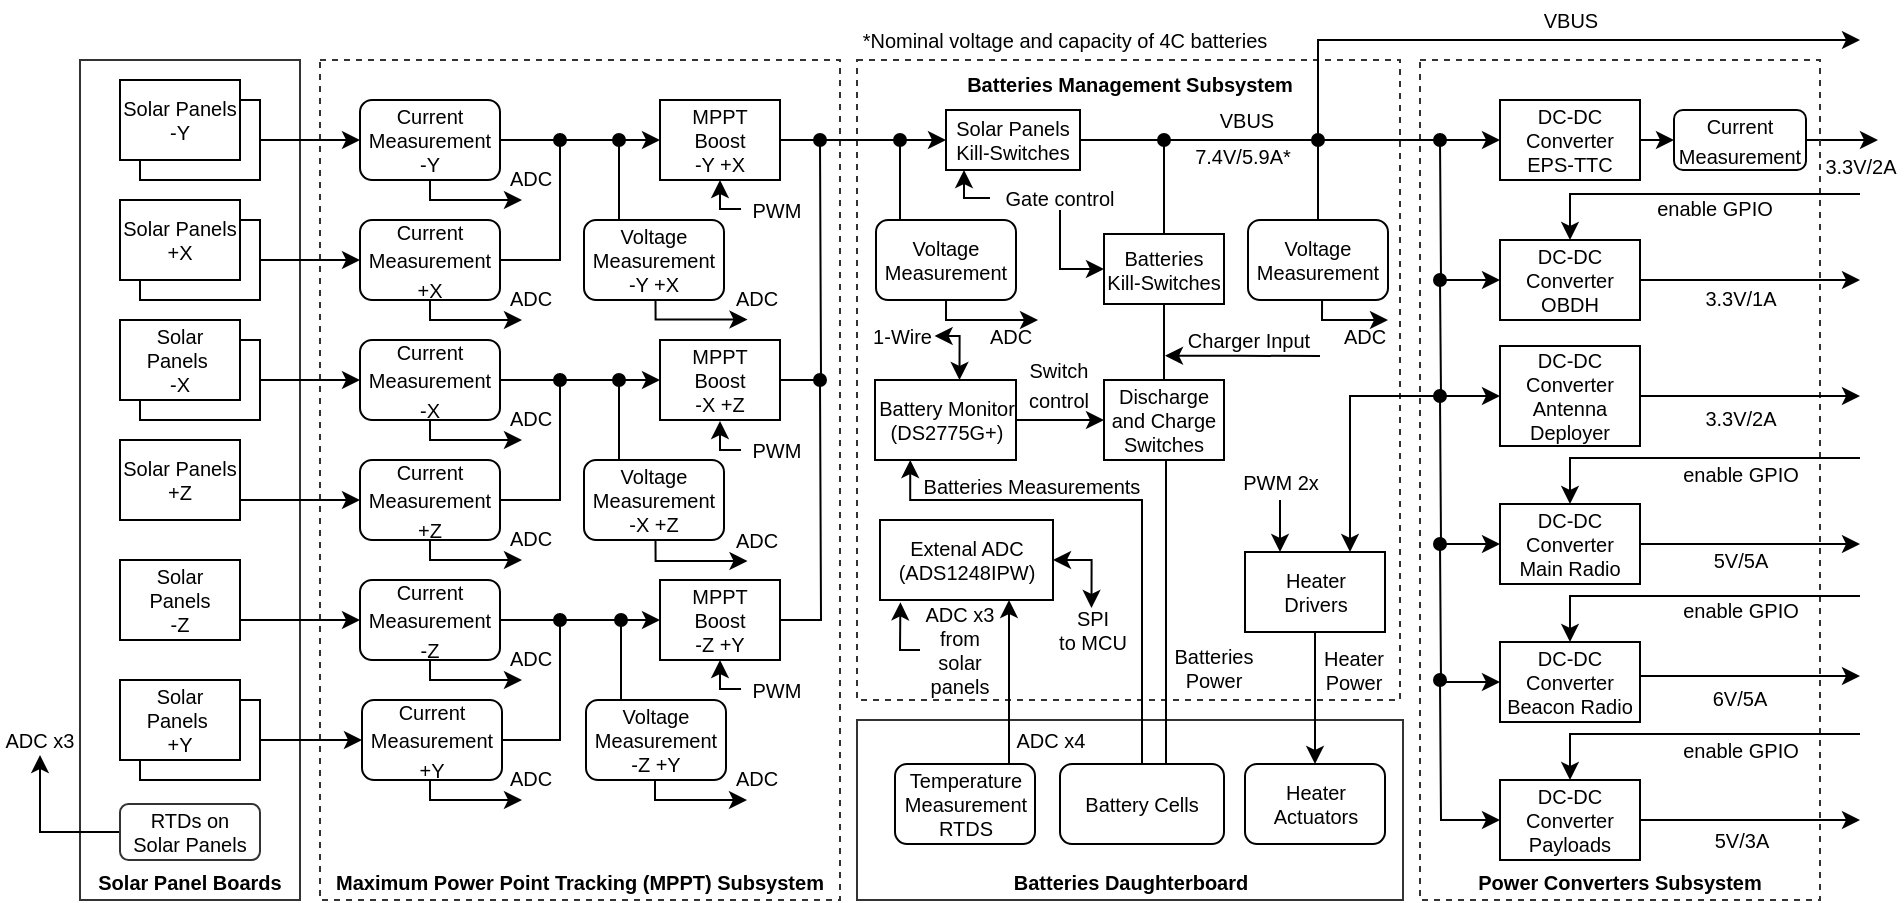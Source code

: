 <mxfile version="14.3.0" type="device"><diagram id="LF9n-NxEAbbtzAbvhTJf" name="Page-1"><mxGraphModel dx="2012" dy="659" grid="1" gridSize="10" guides="1" tooltips="1" connect="1" arrows="1" fold="1" page="1" pageScale="1" pageWidth="827" pageHeight="1169" math="0" shadow="0"><root><mxCell id="0"/><mxCell id="1" parent="0"/><mxCell id="zY3jTW4Gi7gBOke34yke-96" style="edgeStyle=orthogonalEdgeStyle;rounded=0;orthogonalLoop=1;jettySize=auto;html=1;exitX=1;exitY=0.5;exitDx=0;exitDy=0;endArrow=classic;endFill=1;fontSize=10;" parent="1" edge="1"><mxGeometry relative="1" as="geometry"><mxPoint x="459" y="140" as="targetPoint"/><mxPoint x="408" y="140" as="sourcePoint"/></mxGeometry></mxCell><mxCell id="zY3jTW4Gi7gBOke34yke-56" value="Batteries Daughterboard" style="rounded=0;whiteSpace=wrap;html=1;fontSize=10;strokeWidth=1;fillColor=none;strokeColor=#333333;verticalAlign=bottom;fontStyle=1" parent="1" vertex="1"><mxGeometry x="-51.5" y="430" width="273" height="90" as="geometry"/></mxCell><mxCell id="zY3jTW4Gi7gBOke34yke-107" value="Maximum Power Point Tracking (MPPT) Subsystem" style="rounded=0;whiteSpace=wrap;html=1;dashed=1;strokeColor=#333333;strokeWidth=1;fillColor=none;fontSize=10;verticalAlign=bottom;fontStyle=1" parent="1" vertex="1"><mxGeometry x="-320" y="100" width="260" height="420" as="geometry"/></mxCell><mxCell id="zY3jTW4Gi7gBOke34yke-108" value="Solar Panel Boards" style="rounded=0;whiteSpace=wrap;html=1;strokeColor=#333333;strokeWidth=1;fillColor=none;fontSize=10;verticalAlign=bottom;fontStyle=1" parent="1" vertex="1"><mxGeometry x="-440" y="100" width="110" height="420" as="geometry"/></mxCell><mxCell id="zY3jTW4Gi7gBOke34yke-109" value="Power Converters Subsystem" style="rounded=0;whiteSpace=wrap;html=1;fontSize=10;dashed=1;strokeWidth=1;fillColor=none;strokeColor=#333333;verticalAlign=bottom;fontStyle=1" parent="1" vertex="1"><mxGeometry x="230" y="100" width="200" height="420" as="geometry"/></mxCell><mxCell id="zY3jTW4Gi7gBOke34yke-110" value="&lt;font&gt;Batteries Management Subsystem&lt;/font&gt;" style="rounded=0;whiteSpace=wrap;html=1;fontSize=10;dashed=1;strokeWidth=1;fillColor=none;strokeColor=#333333;verticalAlign=top;fontStyle=1;" parent="1" vertex="1"><mxGeometry x="-51.5" y="100" width="271.5" height="320" as="geometry"/></mxCell><mxCell id="zY3jTW4Gi7gBOke34yke-40" style="edgeStyle=orthogonalEdgeStyle;rounded=0;orthogonalLoop=1;jettySize=auto;html=1;exitX=1;exitY=0.5;exitDx=0;exitDy=0;entryX=0;entryY=0.5;entryDx=0;entryDy=0;fontSize=10;" parent="1" source="zY3jTW4Gi7gBOke34yke-3" target="zY3jTW4Gi7gBOke34yke-24" edge="1"><mxGeometry relative="1" as="geometry"/></mxCell><mxCell id="zY3jTW4Gi7gBOke34yke-3" value="Current&lt;br style=&quot;font-size: 10px&quot;&gt;Measurement&lt;br&gt;-Y" style="rounded=1;whiteSpace=wrap;html=1;fontStyle=0;fontSize=10;" parent="1" vertex="1"><mxGeometry x="-300" y="120" width="70" height="40" as="geometry"/></mxCell><mxCell id="zY3jTW4Gi7gBOke34yke-41" style="edgeStyle=orthogonalEdgeStyle;rounded=0;orthogonalLoop=1;jettySize=auto;html=1;exitX=1;exitY=0.5;exitDx=0;exitDy=0;fontSize=10;endArrow=oval;endFill=1;" parent="1" source="zY3jTW4Gi7gBOke34yke-7" edge="1"><mxGeometry relative="1" as="geometry"><mxPoint x="-200" y="140" as="targetPoint"/><Array as="points"><mxPoint x="-200" y="200"/></Array><mxPoint x="-210" y="200" as="sourcePoint"/></mxGeometry></mxCell><mxCell id="zY3jTW4Gi7gBOke34yke-7" value="&lt;span style=&quot;font-size: 10px&quot;&gt;Current&lt;/span&gt;&lt;br style=&quot;font-size: 10px&quot;&gt;&lt;span style=&quot;font-size: 10px&quot;&gt;Measurement&lt;/span&gt;&lt;br style=&quot;font-size: 10px&quot;&gt;&lt;span style=&quot;font-size: 10px&quot;&gt;+X&lt;br&gt;&lt;/span&gt;" style="rounded=1;whiteSpace=wrap;html=1;" parent="1" vertex="1"><mxGeometry x="-300" y="180" width="70" height="40" as="geometry"/></mxCell><mxCell id="zY3jTW4Gi7gBOke34yke-43" style="edgeStyle=orthogonalEdgeStyle;rounded=0;orthogonalLoop=1;jettySize=auto;html=1;exitX=1;exitY=0.5;exitDx=0;exitDy=0;entryX=0;entryY=0.5;entryDx=0;entryDy=0;fontSize=10;" parent="1" source="zY3jTW4Gi7gBOke34yke-8" target="zY3jTW4Gi7gBOke34yke-25" edge="1"><mxGeometry relative="1" as="geometry"/></mxCell><mxCell id="zY3jTW4Gi7gBOke34yke-8" value="&lt;span style=&quot;font-size: 10px&quot;&gt;Current&lt;/span&gt;&lt;br style=&quot;font-size: 10px&quot;&gt;&lt;span style=&quot;font-size: 10px&quot;&gt;Measurement&lt;/span&gt;&lt;br style=&quot;font-size: 10px&quot;&gt;&lt;span style=&quot;font-size: 10px&quot;&gt;-X&lt;/span&gt;" style="rounded=1;whiteSpace=wrap;html=1;" parent="1" vertex="1"><mxGeometry x="-300" y="240" width="70" height="40" as="geometry"/></mxCell><mxCell id="zY3jTW4Gi7gBOke34yke-46" style="edgeStyle=orthogonalEdgeStyle;rounded=0;orthogonalLoop=1;jettySize=auto;html=1;exitX=1;exitY=0.5;exitDx=0;exitDy=0;fontSize=10;endArrow=oval;endFill=1;" parent="1" source="zY3jTW4Gi7gBOke34yke-9" edge="1"><mxGeometry relative="1" as="geometry"><mxPoint x="-200" y="260" as="targetPoint"/><Array as="points"><mxPoint x="-200" y="320"/></Array><mxPoint x="-210" y="320" as="sourcePoint"/></mxGeometry></mxCell><mxCell id="zY3jTW4Gi7gBOke34yke-9" value="&lt;span style=&quot;font-size: 10px&quot;&gt;Current&lt;/span&gt;&lt;br style=&quot;font-size: 10px&quot;&gt;&lt;span style=&quot;font-size: 10px&quot;&gt;Measurement&lt;br&gt;&lt;/span&gt;&lt;span style=&quot;font-size: 10px&quot;&gt;+Z&lt;/span&gt;" style="rounded=1;whiteSpace=wrap;html=1;" parent="1" vertex="1"><mxGeometry x="-300" y="300" width="70" height="40" as="geometry"/></mxCell><mxCell id="zY3jTW4Gi7gBOke34yke-44" style="edgeStyle=orthogonalEdgeStyle;rounded=0;orthogonalLoop=1;jettySize=auto;html=1;exitX=1;exitY=0.5;exitDx=0;exitDy=0;entryX=0;entryY=0.5;entryDx=0;entryDy=0;fontSize=10;" parent="1" source="zY3jTW4Gi7gBOke34yke-10" target="zY3jTW4Gi7gBOke34yke-27" edge="1"><mxGeometry relative="1" as="geometry"/></mxCell><mxCell id="bRzPR3l7Fz41yplBz2ds-4" style="edgeStyle=orthogonalEdgeStyle;rounded=0;orthogonalLoop=1;jettySize=auto;html=1;exitX=0.5;exitY=1;exitDx=0;exitDy=0;" parent="1" source="zY3jTW4Gi7gBOke34yke-10" edge="1"><mxGeometry relative="1" as="geometry"><mxPoint x="-219" y="410" as="targetPoint"/><mxPoint x="-254" y="400" as="sourcePoint"/><Array as="points"><mxPoint x="-265" y="410"/></Array></mxGeometry></mxCell><mxCell id="zY3jTW4Gi7gBOke34yke-10" value="&lt;span style=&quot;font-size: 10px&quot;&gt;Current&lt;/span&gt;&lt;br style=&quot;font-size: 10px&quot;&gt;&lt;span style=&quot;font-size: 10px&quot;&gt;Measurement&lt;/span&gt;&lt;br style=&quot;font-size: 10px&quot;&gt;&lt;span style=&quot;font-size: 10px&quot;&gt;-Z&lt;/span&gt;" style="rounded=1;whiteSpace=wrap;html=1;" parent="1" vertex="1"><mxGeometry x="-300" y="360" width="70" height="40" as="geometry"/></mxCell><mxCell id="zY3jTW4Gi7gBOke34yke-45" style="edgeStyle=orthogonalEdgeStyle;rounded=0;orthogonalLoop=1;jettySize=auto;html=1;exitX=1;exitY=0.5;exitDx=0;exitDy=0;fontSize=10;endArrow=oval;endFill=1;" parent="1" edge="1"><mxGeometry relative="1" as="geometry"><mxPoint x="-200" y="380" as="targetPoint"/><Array as="points"><mxPoint x="-200" y="440"/></Array><mxPoint x="-230" y="440" as="sourcePoint"/></mxGeometry></mxCell><mxCell id="zY3jTW4Gi7gBOke34yke-11" value="&lt;span style=&quot;font-size: 10px&quot;&gt;Current&lt;/span&gt;&lt;br style=&quot;font-size: 10px&quot;&gt;&lt;span style=&quot;font-size: 10px&quot;&gt;Measurement&lt;/span&gt;&lt;br style=&quot;font-size: 10px&quot;&gt;&lt;span style=&quot;font-size: 10px&quot;&gt;+Y&lt;/span&gt;" style="rounded=1;whiteSpace=wrap;html=1;" parent="1" vertex="1"><mxGeometry x="-299" y="420" width="70" height="40" as="geometry"/></mxCell><mxCell id="zY3jTW4Gi7gBOke34yke-18" style="edgeStyle=orthogonalEdgeStyle;rounded=0;orthogonalLoop=1;jettySize=auto;html=1;exitX=1;exitY=0.5;exitDx=0;exitDy=0;entryX=0;entryY=0.5;entryDx=0;entryDy=0;" parent="1" source="zY3jTW4Gi7gBOke34yke-12" target="zY3jTW4Gi7gBOke34yke-3" edge="1"><mxGeometry relative="1" as="geometry"/></mxCell><mxCell id="zY3jTW4Gi7gBOke34yke-12" value="" style="rounded=0;whiteSpace=wrap;html=1;" parent="1" vertex="1"><mxGeometry x="-410" y="120" width="60" height="40" as="geometry"/></mxCell><mxCell id="zY3jTW4Gi7gBOke34yke-19" style="edgeStyle=orthogonalEdgeStyle;rounded=0;orthogonalLoop=1;jettySize=auto;html=1;exitX=1;exitY=0.5;exitDx=0;exitDy=0;entryX=0;entryY=0.5;entryDx=0;entryDy=0;" parent="1" source="zY3jTW4Gi7gBOke34yke-13" target="zY3jTW4Gi7gBOke34yke-7" edge="1"><mxGeometry relative="1" as="geometry"/></mxCell><mxCell id="zY3jTW4Gi7gBOke34yke-13" value="" style="rounded=0;whiteSpace=wrap;html=1;" parent="1" vertex="1"><mxGeometry x="-410" y="180" width="60" height="40" as="geometry"/></mxCell><mxCell id="zY3jTW4Gi7gBOke34yke-20" style="edgeStyle=orthogonalEdgeStyle;rounded=0;orthogonalLoop=1;jettySize=auto;html=1;exitX=1;exitY=0.5;exitDx=0;exitDy=0;entryX=0;entryY=0.5;entryDx=0;entryDy=0;" parent="1" source="zY3jTW4Gi7gBOke34yke-14" target="zY3jTW4Gi7gBOke34yke-8" edge="1"><mxGeometry relative="1" as="geometry"/></mxCell><mxCell id="zY3jTW4Gi7gBOke34yke-14" value="" style="rounded=0;whiteSpace=wrap;html=1;" parent="1" vertex="1"><mxGeometry x="-410" y="240" width="60" height="40" as="geometry"/></mxCell><mxCell id="zY3jTW4Gi7gBOke34yke-21" style="edgeStyle=orthogonalEdgeStyle;rounded=0;orthogonalLoop=1;jettySize=auto;html=1;exitX=1;exitY=0.75;exitDx=0;exitDy=0;entryX=0;entryY=0.5;entryDx=0;entryDy=0;" parent="1" source="zY3jTW4Gi7gBOke34yke-113" target="zY3jTW4Gi7gBOke34yke-9" edge="1"><mxGeometry relative="1" as="geometry"><mxPoint x="-350" y="320" as="sourcePoint"/></mxGeometry></mxCell><mxCell id="zY3jTW4Gi7gBOke34yke-22" style="edgeStyle=orthogonalEdgeStyle;rounded=0;orthogonalLoop=1;jettySize=auto;html=1;exitX=1;exitY=0.75;exitDx=0;exitDy=0;entryX=0;entryY=0.5;entryDx=0;entryDy=0;" parent="1" source="zY3jTW4Gi7gBOke34yke-112" target="zY3jTW4Gi7gBOke34yke-10" edge="1"><mxGeometry relative="1" as="geometry"><mxPoint x="-350" y="380" as="sourcePoint"/></mxGeometry></mxCell><mxCell id="zY3jTW4Gi7gBOke34yke-23" style="edgeStyle=orthogonalEdgeStyle;rounded=0;orthogonalLoop=1;jettySize=auto;html=1;exitX=1;exitY=0.5;exitDx=0;exitDy=0;entryX=0;entryY=0.5;entryDx=0;entryDy=0;" parent="1" source="zY3jTW4Gi7gBOke34yke-17" target="zY3jTW4Gi7gBOke34yke-11" edge="1"><mxGeometry relative="1" as="geometry"/></mxCell><mxCell id="zY3jTW4Gi7gBOke34yke-17" value="" style="rounded=0;whiteSpace=wrap;html=1;" parent="1" vertex="1"><mxGeometry x="-410" y="420" width="60" height="40" as="geometry"/></mxCell><mxCell id="zY3jTW4Gi7gBOke34yke-60" style="edgeStyle=orthogonalEdgeStyle;rounded=0;orthogonalLoop=1;jettySize=auto;html=1;exitX=1;exitY=0.5;exitDx=0;exitDy=0;entryX=0;entryY=0.5;entryDx=0;entryDy=0;endArrow=classic;endFill=1;fontSize=10;" parent="1" source="zY3jTW4Gi7gBOke34yke-24" target="zY3jTW4Gi7gBOke34yke-50" edge="1"><mxGeometry relative="1" as="geometry"/></mxCell><mxCell id="zY3jTW4Gi7gBOke34yke-24" value="MPPT&lt;br&gt;Boost&lt;br&gt;-Y +X" style="rounded=0;whiteSpace=wrap;html=1;fontSize=10;" parent="1" vertex="1"><mxGeometry x="-150" y="120" width="60" height="40" as="geometry"/></mxCell><mxCell id="zY3jTW4Gi7gBOke34yke-62" style="edgeStyle=orthogonalEdgeStyle;rounded=0;orthogonalLoop=1;jettySize=auto;html=1;exitX=1;exitY=0.5;exitDx=0;exitDy=0;endArrow=oval;endFill=1;fontSize=10;" parent="1" source="zY3jTW4Gi7gBOke34yke-25" edge="1"><mxGeometry relative="1" as="geometry"><mxPoint x="-70" y="140" as="targetPoint"/></mxGeometry></mxCell><mxCell id="zY3jTW4Gi7gBOke34yke-25" value="MPPT&lt;br&gt;Boost&lt;br&gt;-X +Z" style="rounded=0;whiteSpace=wrap;html=1;fontSize=10;" parent="1" vertex="1"><mxGeometry x="-150" y="240" width="60" height="40" as="geometry"/></mxCell><mxCell id="zY3jTW4Gi7gBOke34yke-63" style="edgeStyle=orthogonalEdgeStyle;rounded=0;orthogonalLoop=1;jettySize=auto;html=1;exitX=1;exitY=0.5;exitDx=0;exitDy=0;endArrow=oval;endFill=1;fontSize=10;" parent="1" source="zY3jTW4Gi7gBOke34yke-27" edge="1"><mxGeometry relative="1" as="geometry"><mxPoint x="-70" y="260" as="targetPoint"/></mxGeometry></mxCell><mxCell id="zY3jTW4Gi7gBOke34yke-27" value="MPPT&lt;br&gt;Boost&lt;br&gt;-Z +Y" style="rounded=0;whiteSpace=wrap;html=1;fontSize=10;" parent="1" vertex="1"><mxGeometry x="-150" y="360" width="60" height="40" as="geometry"/></mxCell><mxCell id="zY3jTW4Gi7gBOke34yke-49" style="edgeStyle=orthogonalEdgeStyle;rounded=0;orthogonalLoop=1;jettySize=auto;html=1;exitX=0.25;exitY=0;exitDx=0;exitDy=0;fontSize=10;endArrow=oval;endFill=1;" parent="1" source="zY3jTW4Gi7gBOke34yke-28" edge="1"><mxGeometry relative="1" as="geometry"><mxPoint x="-170.5" y="140" as="targetPoint"/></mxGeometry></mxCell><mxCell id="zY3jTW4Gi7gBOke34yke-28" value="Voltage&lt;br&gt;Measurement&lt;br&gt;-Y +X" style="rounded=1;whiteSpace=wrap;html=1;fontSize=10;" parent="1" vertex="1"><mxGeometry x="-188" y="180" width="70" height="40" as="geometry"/></mxCell><mxCell id="zY3jTW4Gi7gBOke34yke-47" style="edgeStyle=orthogonalEdgeStyle;rounded=0;orthogonalLoop=1;jettySize=auto;html=1;exitX=0.25;exitY=0;exitDx=0;exitDy=0;fontSize=10;endArrow=oval;endFill=1;" parent="1" source="zY3jTW4Gi7gBOke34yke-29" edge="1"><mxGeometry relative="1" as="geometry"><mxPoint x="-170.5" y="260" as="targetPoint"/></mxGeometry></mxCell><mxCell id="zY3jTW4Gi7gBOke34yke-29" value="&lt;span&gt;Voltage&lt;/span&gt;&lt;br&gt;Measurement&lt;br&gt;&lt;span&gt;-X +Z&lt;/span&gt;" style="rounded=1;whiteSpace=wrap;html=1;fontSize=10;" parent="1" vertex="1"><mxGeometry x="-188" y="300" width="70" height="40" as="geometry"/></mxCell><mxCell id="zY3jTW4Gi7gBOke34yke-48" style="edgeStyle=orthogonalEdgeStyle;rounded=0;orthogonalLoop=1;jettySize=auto;html=1;exitX=0.25;exitY=0;exitDx=0;exitDy=0;fontSize=10;endArrow=oval;endFill=1;" parent="1" source="zY3jTW4Gi7gBOke34yke-30" edge="1"><mxGeometry relative="1" as="geometry"><mxPoint x="-169.5" y="380" as="targetPoint"/></mxGeometry></mxCell><mxCell id="zY3jTW4Gi7gBOke34yke-30" value="&lt;span&gt;Voltage&lt;/span&gt;&lt;br&gt;Measurement&lt;br&gt;&lt;span&gt;-Z +Y&lt;/span&gt;" style="rounded=1;whiteSpace=wrap;html=1;fontSize=10;" parent="1" vertex="1"><mxGeometry x="-187" y="420" width="70" height="40" as="geometry"/></mxCell><mxCell id="zY3jTW4Gi7gBOke34yke-75" style="edgeStyle=orthogonalEdgeStyle;rounded=0;orthogonalLoop=1;jettySize=auto;html=1;exitX=1;exitY=0.5;exitDx=0;exitDy=0;entryX=0;entryY=0.5;entryDx=0;entryDy=0;endArrow=classic;endFill=1;fontSize=10;" parent="1" source="zY3jTW4Gi7gBOke34yke-50" target="zY3jTW4Gi7gBOke34yke-74" edge="1"><mxGeometry relative="1" as="geometry"/></mxCell><mxCell id="bRzPR3l7Fz41yplBz2ds-54" style="edgeStyle=orthogonalEdgeStyle;rounded=0;orthogonalLoop=1;jettySize=auto;html=1;exitX=0.5;exitY=1;exitDx=0;exitDy=0;startArrow=classic;startFill=1;endArrow=none;endFill=0;strokeColor=#000000;fontColor=#000000;entryX=0;entryY=0.5;entryDx=0;entryDy=0;" parent="1" target="bRzPR3l7Fz41yplBz2ds-58" edge="1"><mxGeometry relative="1" as="geometry"><mxPoint x="2" y="155" as="sourcePoint"/><mxPoint x="17" y="170.875" as="targetPoint"/><Array as="points"><mxPoint x="2" y="169"/></Array></mxGeometry></mxCell><mxCell id="zY3jTW4Gi7gBOke34yke-50" value="Solar Panels&lt;br&gt;Kill-Switches" style="rounded=0;whiteSpace=wrap;html=1;fontSize=10;" parent="1" vertex="1"><mxGeometry x="-7" y="125" width="67" height="30" as="geometry"/></mxCell><mxCell id="zY3jTW4Gi7gBOke34yke-92" style="edgeStyle=orthogonalEdgeStyle;rounded=0;orthogonalLoop=1;jettySize=auto;html=1;exitX=0.25;exitY=0;exitDx=0;exitDy=0;endArrow=oval;endFill=1;fontSize=10;" parent="1" source="zY3jTW4Gi7gBOke34yke-51" edge="1"><mxGeometry relative="1" as="geometry"><mxPoint x="-30" y="140" as="targetPoint"/><Array as="points"><mxPoint x="-30" y="190"/><mxPoint x="-30" y="140"/></Array></mxGeometry></mxCell><mxCell id="zY3jTW4Gi7gBOke34yke-51" value="Voltage&lt;br&gt;Measurement" style="rounded=1;whiteSpace=wrap;html=1;fontSize=10;" parent="1" vertex="1"><mxGeometry x="-42" y="180" width="70" height="40" as="geometry"/></mxCell><mxCell id="zY3jTW4Gi7gBOke34yke-76" style="edgeStyle=orthogonalEdgeStyle;rounded=0;orthogonalLoop=1;jettySize=auto;html=1;exitX=0.5;exitY=0;exitDx=0;exitDy=0;endArrow=oval;endFill=1;fontSize=10;" parent="1" source="zY3jTW4Gi7gBOke34yke-52" edge="1"><mxGeometry relative="1" as="geometry"><mxPoint x="102" y="140" as="targetPoint"/></mxGeometry></mxCell><mxCell id="zY3jTW4Gi7gBOke34yke-52" value="Batteries&lt;br&gt;Kill-Switches" style="rounded=0;whiteSpace=wrap;html=1;fontSize=10;" parent="1" vertex="1"><mxGeometry x="72" y="187" width="60" height="35" as="geometry"/></mxCell><mxCell id="zY3jTW4Gi7gBOke34yke-91" style="edgeStyle=orthogonalEdgeStyle;rounded=0;orthogonalLoop=1;jettySize=auto;html=1;exitX=0.5;exitY=0;exitDx=0;exitDy=0;endArrow=oval;endFill=1;fontSize=10;" parent="1" source="zY3jTW4Gi7gBOke34yke-53" edge="1"><mxGeometry relative="1" as="geometry"><mxPoint x="179" y="140" as="targetPoint"/></mxGeometry></mxCell><mxCell id="zY3jTW4Gi7gBOke34yke-53" value="Voltage&lt;br&gt;Measurement" style="rounded=1;whiteSpace=wrap;html=1;fontSize=10;" parent="1" vertex="1"><mxGeometry x="144" y="180" width="70" height="40" as="geometry"/></mxCell><mxCell id="zY3jTW4Gi7gBOke34yke-72" style="edgeStyle=orthogonalEdgeStyle;rounded=0;orthogonalLoop=1;jettySize=auto;html=1;exitX=0.5;exitY=0;exitDx=0;exitDy=0;entryX=0.5;entryY=1;entryDx=0;entryDy=0;endArrow=none;endFill=0;fontSize=10;" parent="1" target="zY3jTW4Gi7gBOke34yke-52" edge="1"><mxGeometry relative="1" as="geometry"><mxPoint x="102" y="260" as="sourcePoint"/></mxGeometry></mxCell><mxCell id="zY3jTW4Gi7gBOke34yke-54" value="Discharge and Charge Switches" style="rounded=0;whiteSpace=wrap;html=1;fontSize=10;" parent="1" vertex="1"><mxGeometry x="72" y="260" width="60" height="40" as="geometry"/></mxCell><mxCell id="zY3jTW4Gi7gBOke34yke-67" style="edgeStyle=orthogonalEdgeStyle;rounded=0;orthogonalLoop=1;jettySize=auto;html=1;exitX=1;exitY=0.5;exitDx=0;exitDy=0;entryX=0;entryY=0.5;entryDx=0;entryDy=0;endArrow=classic;endFill=1;fontSize=10;" parent="1" source="zY3jTW4Gi7gBOke34yke-55" target="zY3jTW4Gi7gBOke34yke-54" edge="1"><mxGeometry relative="1" as="geometry"/></mxCell><mxCell id="zY3jTW4Gi7gBOke34yke-71" style="edgeStyle=orthogonalEdgeStyle;rounded=0;orthogonalLoop=1;jettySize=auto;html=1;exitX=0.25;exitY=1;exitDx=0;exitDy=0;endArrow=none;endFill=0;fontSize=10;entryX=0.5;entryY=0;entryDx=0;entryDy=0;startArrow=classic;startFill=1;" parent="1" source="zY3jTW4Gi7gBOke34yke-55" target="zY3jTW4Gi7gBOke34yke-64" edge="1"><mxGeometry relative="1" as="geometry"><mxPoint x="74.5" y="452" as="targetPoint"/><Array as="points"><mxPoint x="-25" y="320"/><mxPoint x="91" y="320"/></Array><mxPoint x="1.75" y="300" as="sourcePoint"/></mxGeometry></mxCell><mxCell id="wsHuBY3FLiFmhIiaoQir-2" style="edgeStyle=orthogonalEdgeStyle;rounded=0;orthogonalLoop=1;jettySize=auto;html=1;exitX=0.5;exitY=0;exitDx=0;exitDy=0;startArrow=classic;startFill=1;entryX=1;entryY=0.5;entryDx=0;entryDy=0;" parent="1" target="wsHuBY3FLiFmhIiaoQir-1" edge="1"><mxGeometry relative="1" as="geometry"><mxPoint x="-0.25" y="260" as="sourcePoint"/><Array as="points"><mxPoint y="238"/><mxPoint x="-13" y="238"/></Array></mxGeometry></mxCell><mxCell id="zY3jTW4Gi7gBOke34yke-55" value="Battery Monitor&lt;br&gt;(DS2775G+)" style="rounded=0;whiteSpace=wrap;html=1;fontSize=10;" parent="1" vertex="1"><mxGeometry x="-42.5" y="260" width="70.5" height="40" as="geometry"/></mxCell><mxCell id="bRzPR3l7Fz41yplBz2ds-53" style="edgeStyle=orthogonalEdgeStyle;rounded=0;orthogonalLoop=1;jettySize=auto;html=1;exitX=1;exitY=0.5;exitDx=0;exitDy=0;startArrow=classic;startFill=1;endArrow=classic;endFill=1;strokeColor=#000000;fontColor=#000000;entryX=0.5;entryY=0;entryDx=0;entryDy=0;" parent="1" source="zY3jTW4Gi7gBOke34yke-57" target="bRzPR3l7Fz41yplBz2ds-60" edge="1"><mxGeometry relative="1" as="geometry"><mxPoint x="89" y="350" as="targetPoint"/><mxPoint x="49.5" y="350" as="sourcePoint"/></mxGeometry></mxCell><mxCell id="zY3jTW4Gi7gBOke34yke-57" value="Extenal ADC (ADS1248IPW)" style="rounded=0;whiteSpace=wrap;html=1;fontSize=10;" parent="1" vertex="1"><mxGeometry x="-40" y="330" width="86.5" height="40" as="geometry"/></mxCell><mxCell id="zY3jTW4Gi7gBOke34yke-69" style="edgeStyle=orthogonalEdgeStyle;rounded=0;orthogonalLoop=1;jettySize=auto;html=1;exitX=0.5;exitY=0;exitDx=0;exitDy=0;entryX=0.5;entryY=1;entryDx=0;entryDy=0;endArrow=classic;endFill=1;fontSize=10;" parent="1" edge="1"><mxGeometry relative="1" as="geometry"><mxPoint x="24.5" y="452" as="sourcePoint"/><mxPoint x="24.5" y="370" as="targetPoint"/></mxGeometry></mxCell><mxCell id="zY3jTW4Gi7gBOke34yke-59" value="&lt;span&gt;Temperature&lt;/span&gt;&lt;br&gt;Measurement&lt;br&gt;&lt;span&gt;RTDS&lt;/span&gt;" style="rounded=1;whiteSpace=wrap;html=1;fontSize=10;" parent="1" vertex="1"><mxGeometry x="-32.5" y="452" width="70" height="40" as="geometry"/></mxCell><mxCell id="zY3jTW4Gi7gBOke34yke-68" style="edgeStyle=orthogonalEdgeStyle;rounded=0;orthogonalLoop=1;jettySize=auto;html=1;exitX=0.5;exitY=0;exitDx=0;exitDy=0;entryX=0.5;entryY=1;entryDx=0;entryDy=0;endArrow=none;endFill=0;fontSize=10;" parent="1" edge="1"><mxGeometry relative="1" as="geometry"><mxPoint x="103" y="452" as="sourcePoint"/><mxPoint x="103" y="300" as="targetPoint"/></mxGeometry></mxCell><mxCell id="zY3jTW4Gi7gBOke34yke-64" value="Battery Cells" style="rounded=1;whiteSpace=wrap;html=1;fontSize=10;" parent="1" vertex="1"><mxGeometry x="50" y="452" width="82" height="40" as="geometry"/></mxCell><mxCell id="zY3jTW4Gi7gBOke34yke-65" value="Heater&lt;br&gt;Actuators" style="rounded=1;whiteSpace=wrap;html=1;fontSize=10;" parent="1" vertex="1"><mxGeometry x="142.5" y="452" width="70" height="40" as="geometry"/></mxCell><mxCell id="zY3jTW4Gi7gBOke34yke-70" style="edgeStyle=orthogonalEdgeStyle;rounded=0;orthogonalLoop=1;jettySize=auto;html=1;exitX=0.5;exitY=1;exitDx=0;exitDy=0;entryX=0.5;entryY=0;entryDx=0;entryDy=0;endArrow=classic;endFill=1;fontSize=10;" parent="1" source="zY3jTW4Gi7gBOke34yke-66" target="zY3jTW4Gi7gBOke34yke-65" edge="1"><mxGeometry relative="1" as="geometry"/></mxCell><mxCell id="zY3jTW4Gi7gBOke34yke-93" style="edgeStyle=orthogonalEdgeStyle;rounded=0;orthogonalLoop=1;jettySize=auto;html=1;endArrow=none;endFill=0;fontSize=10;startArrow=classic;startFill=1;" parent="1" source="zY3jTW4Gi7gBOke34yke-66" edge="1"><mxGeometry relative="1" as="geometry"><mxPoint x="241" y="268" as="targetPoint"/><Array as="points"><mxPoint x="195" y="268"/></Array><mxPoint x="195" y="344" as="sourcePoint"/></mxGeometry></mxCell><mxCell id="zY3jTW4Gi7gBOke34yke-66" value="Heater&lt;br&gt;Drivers" style="rounded=0;whiteSpace=wrap;html=1;fontSize=10;" parent="1" vertex="1"><mxGeometry x="142.5" y="346" width="70" height="40" as="geometry"/></mxCell><mxCell id="zY3jTW4Gi7gBOke34yke-74" value="DC-DC&lt;br&gt;Converter&lt;br&gt;EPS-TTC" style="rounded=0;whiteSpace=wrap;html=1;fontSize=10;" parent="1" vertex="1"><mxGeometry x="270" y="120" width="70" height="40" as="geometry"/></mxCell><mxCell id="zY3jTW4Gi7gBOke34yke-83" style="edgeStyle=orthogonalEdgeStyle;rounded=0;orthogonalLoop=1;jettySize=auto;html=1;exitX=0;exitY=0.5;exitDx=0;exitDy=0;endArrow=oval;endFill=1;fontSize=10;startArrow=classic;startFill=1;" parent="1" source="zY3jTW4Gi7gBOke34yke-78" edge="1"><mxGeometry relative="1" as="geometry"><mxPoint x="240" y="140" as="targetPoint"/></mxGeometry></mxCell><mxCell id="zY3jTW4Gi7gBOke34yke-102" style="edgeStyle=orthogonalEdgeStyle;rounded=0;orthogonalLoop=1;jettySize=auto;html=1;exitX=1;exitY=0.5;exitDx=0;exitDy=0;endArrow=classic;endFill=1;fontSize=10;" parent="1" source="zY3jTW4Gi7gBOke34yke-78" edge="1"><mxGeometry relative="1" as="geometry"><mxPoint x="450" y="210" as="targetPoint"/></mxGeometry></mxCell><mxCell id="zY3jTW4Gi7gBOke34yke-78" value="DC-DC&lt;br&gt;Converter&lt;br&gt;OBDH" style="rounded=0;whiteSpace=wrap;html=1;fontSize=10;" parent="1" vertex="1"><mxGeometry x="270" y="190" width="70" height="40" as="geometry"/></mxCell><mxCell id="zY3jTW4Gi7gBOke34yke-84" style="edgeStyle=orthogonalEdgeStyle;rounded=0;orthogonalLoop=1;jettySize=auto;html=1;exitX=0;exitY=0.5;exitDx=0;exitDy=0;endArrow=oval;endFill=1;fontSize=10;startArrow=classic;startFill=1;" parent="1" source="zY3jTW4Gi7gBOke34yke-79" edge="1"><mxGeometry relative="1" as="geometry"><mxPoint x="240" y="210" as="targetPoint"/></mxGeometry></mxCell><mxCell id="zY3jTW4Gi7gBOke34yke-103" style="edgeStyle=orthogonalEdgeStyle;rounded=0;orthogonalLoop=1;jettySize=auto;html=1;exitX=1;exitY=0.5;exitDx=0;exitDy=0;endArrow=classic;endFill=1;fontSize=10;" parent="1" source="zY3jTW4Gi7gBOke34yke-79" edge="1"><mxGeometry relative="1" as="geometry"><mxPoint x="450" y="268" as="targetPoint"/></mxGeometry></mxCell><mxCell id="zY3jTW4Gi7gBOke34yke-79" value="DC-DC&lt;br&gt;Converter&lt;br&gt;Antenna Deployer" style="rounded=0;whiteSpace=wrap;html=1;fontSize=10;" parent="1" vertex="1"><mxGeometry x="270" y="243" width="70" height="50" as="geometry"/></mxCell><mxCell id="zY3jTW4Gi7gBOke34yke-88" style="edgeStyle=orthogonalEdgeStyle;rounded=0;orthogonalLoop=1;jettySize=auto;html=1;exitX=0;exitY=0.5;exitDx=0;exitDy=0;endArrow=oval;endFill=1;fontSize=10;startArrow=classic;startFill=1;" parent="1" source="zY3jTW4Gi7gBOke34yke-80" edge="1"><mxGeometry relative="1" as="geometry"><mxPoint x="240" y="268" as="targetPoint"/><mxPoint x="270" y="340" as="sourcePoint"/></mxGeometry></mxCell><mxCell id="zY3jTW4Gi7gBOke34yke-104" style="edgeStyle=orthogonalEdgeStyle;rounded=0;orthogonalLoop=1;jettySize=auto;html=1;exitX=1;exitY=0.5;exitDx=0;exitDy=0;endArrow=classic;endFill=1;fontSize=10;" parent="1" source="zY3jTW4Gi7gBOke34yke-80" edge="1"><mxGeometry relative="1" as="geometry"><mxPoint x="450" y="342" as="targetPoint"/></mxGeometry></mxCell><mxCell id="zY3jTW4Gi7gBOke34yke-80" value="DC-DC&lt;br&gt;Converter&lt;br&gt;Main Radio" style="rounded=0;whiteSpace=wrap;html=1;fontSize=10;" parent="1" vertex="1"><mxGeometry x="270" y="322" width="70" height="40" as="geometry"/></mxCell><mxCell id="zY3jTW4Gi7gBOke34yke-86" style="edgeStyle=orthogonalEdgeStyle;rounded=0;orthogonalLoop=1;jettySize=auto;html=1;exitX=0;exitY=0.5;exitDx=0;exitDy=0;endArrow=oval;endFill=1;fontSize=10;startArrow=classic;startFill=1;" parent="1" source="zY3jTW4Gi7gBOke34yke-81" edge="1"><mxGeometry relative="1" as="geometry"><mxPoint x="240" y="342" as="targetPoint"/><mxPoint x="270" y="413" as="sourcePoint"/></mxGeometry></mxCell><mxCell id="zY3jTW4Gi7gBOke34yke-81" value="DC-DC&lt;br&gt;Converter&lt;br&gt;Beacon Radio" style="rounded=0;whiteSpace=wrap;html=1;fontSize=10;" parent="1" vertex="1"><mxGeometry x="270" y="391" width="70" height="40" as="geometry"/></mxCell><mxCell id="zY3jTW4Gi7gBOke34yke-87" style="edgeStyle=orthogonalEdgeStyle;rounded=0;orthogonalLoop=1;jettySize=auto;html=1;exitX=0;exitY=0.5;exitDx=0;exitDy=0;endArrow=oval;endFill=1;fontSize=10;startArrow=classic;startFill=1;" parent="1" source="zY3jTW4Gi7gBOke34yke-82" edge="1"><mxGeometry relative="1" as="geometry"><mxPoint x="240" y="410" as="targetPoint"/><mxPoint x="270" y="487" as="sourcePoint"/></mxGeometry></mxCell><mxCell id="bRzPR3l7Fz41yplBz2ds-31" style="edgeStyle=orthogonalEdgeStyle;rounded=0;orthogonalLoop=1;jettySize=auto;html=1;exitX=1;exitY=0.5;exitDx=0;exitDy=0;startArrow=none;startFill=0;endArrow=classic;endFill=1;strokeColor=#000000;fontColor=#000000;" parent="1" source="zY3jTW4Gi7gBOke34yke-82" edge="1"><mxGeometry relative="1" as="geometry"><mxPoint x="450" y="480" as="targetPoint"/></mxGeometry></mxCell><mxCell id="zY3jTW4Gi7gBOke34yke-82" value="DC-DC&lt;br&gt;Converter&lt;br&gt;Payloads" style="rounded=0;whiteSpace=wrap;html=1;fontSize=10;" parent="1" vertex="1"><mxGeometry x="270" y="460" width="70" height="40" as="geometry"/></mxCell><mxCell id="zY3jTW4Gi7gBOke34yke-111" value="Solar Panels&amp;nbsp; &lt;br&gt;+Y" style="rounded=0;whiteSpace=wrap;html=1;fontSize=10;" parent="1" vertex="1"><mxGeometry x="-420" y="410" width="60" height="40" as="geometry"/></mxCell><mxCell id="zY3jTW4Gi7gBOke34yke-112" value="Solar &lt;br&gt;Panels&lt;br&gt;-Z" style="rounded=0;whiteSpace=wrap;html=1;fontSize=10;" parent="1" vertex="1"><mxGeometry x="-420" y="350" width="60" height="40" as="geometry"/></mxCell><mxCell id="zY3jTW4Gi7gBOke34yke-113" value="&lt;span&gt;Solar Panels&lt;/span&gt;&lt;br&gt;&lt;span&gt;+Z&lt;/span&gt;" style="rounded=0;whiteSpace=wrap;html=1;fontSize=10;" parent="1" vertex="1"><mxGeometry x="-420" y="290" width="60" height="40" as="geometry"/></mxCell><mxCell id="zY3jTW4Gi7gBOke34yke-114" value="&lt;span&gt;Solar Panels&amp;nbsp; &lt;/span&gt;&lt;span&gt;&lt;br&gt;-X&lt;/span&gt;&lt;span&gt;&lt;/span&gt;&lt;br&gt;&lt;span&gt;&lt;/span&gt;" style="rounded=0;whiteSpace=wrap;html=1;fontSize=10;" parent="1" vertex="1"><mxGeometry x="-420" y="230" width="60" height="40" as="geometry"/></mxCell><mxCell id="zY3jTW4Gi7gBOke34yke-115" value="&lt;span&gt;Solar Panels &lt;/span&gt;&lt;br&gt;+X" style="rounded=0;whiteSpace=wrap;html=1;fontSize=10;" parent="1" vertex="1"><mxGeometry x="-420" y="170" width="60" height="40" as="geometry"/></mxCell><mxCell id="zY3jTW4Gi7gBOke34yke-116" value="Solar Panels &lt;br&gt;-Y" style="rounded=0;whiteSpace=wrap;html=1;fontSize=10;" parent="1" vertex="1"><mxGeometry x="-420" y="110" width="60" height="40" as="geometry"/></mxCell><mxCell id="zY3jTW4Gi7gBOke34yke-141" style="edgeStyle=orthogonalEdgeStyle;rounded=0;orthogonalLoop=1;jettySize=auto;html=1;endArrow=none;endFill=0;fontSize=10;startArrow=classic;startFill=1;" parent="1" edge="1"><mxGeometry relative="1" as="geometry"><mxPoint x="180" y="248" as="targetPoint"/><mxPoint x="102.5" y="247.88" as="sourcePoint"/><Array as="points"><mxPoint x="140" y="248"/></Array></mxGeometry></mxCell><mxCell id="zY3jTW4Gi7gBOke34yke-143" value="Charger Input" style="text;html=1;strokeColor=none;fillColor=none;align=center;verticalAlign=middle;whiteSpace=wrap;rounded=0;shadow=0;glass=0;sketch=0;fontSize=10;" parent="1" vertex="1"><mxGeometry x="108" y="232" width="73" height="15" as="geometry"/></mxCell><mxCell id="zY3jTW4Gi7gBOke34yke-192" value="7.4V/5.9A*" style="text;html=1;strokeColor=none;fillColor=none;align=center;verticalAlign=middle;whiteSpace=wrap;rounded=0;shadow=0;glass=0;sketch=0;fontSize=10;" parent="1" vertex="1"><mxGeometry x="111" y="140" width="61" height="16" as="geometry"/></mxCell><mxCell id="zY3jTW4Gi7gBOke34yke-193" value="3.3V/1A" style="text;html=1;strokeColor=none;fillColor=none;align=center;verticalAlign=middle;whiteSpace=wrap;rounded=0;shadow=0;glass=0;sketch=0;fontSize=10;" parent="1" vertex="1"><mxGeometry x="369.5" y="209.5" width="41" height="19" as="geometry"/></mxCell><mxCell id="zY3jTW4Gi7gBOke34yke-194" value="5V/5A" style="text;html=1;strokeColor=none;fillColor=none;align=center;verticalAlign=middle;whiteSpace=wrap;rounded=0;shadow=0;glass=0;sketch=0;fontSize=10;" parent="1" vertex="1"><mxGeometry x="374.5" y="341.25" width="31" height="17.5" as="geometry"/></mxCell><mxCell id="zY3jTW4Gi7gBOke34yke-195" value="3.3V/2A" style="text;html=1;strokeColor=none;fillColor=none;align=center;verticalAlign=middle;whiteSpace=wrap;rounded=0;shadow=0;glass=0;sketch=0;fontSize=10;" parent="1" vertex="1"><mxGeometry x="369.5" y="268.5" width="41" height="21" as="geometry"/></mxCell><mxCell id="zY3jTW4Gi7gBOke34yke-196" value="6V/5A" style="text;html=1;strokeColor=none;fillColor=none;align=center;verticalAlign=middle;whiteSpace=wrap;rounded=0;shadow=0;glass=0;sketch=0;fontSize=10;" parent="1" vertex="1"><mxGeometry x="375" y="408" width="30" height="22" as="geometry"/></mxCell><mxCell id="zY3jTW4Gi7gBOke34yke-197" value="5V/3A" style="text;html=1;strokeColor=none;fillColor=none;align=center;verticalAlign=middle;whiteSpace=wrap;rounded=0;shadow=0;glass=0;sketch=0;fontSize=10;" parent="1" vertex="1"><mxGeometry x="375.5" y="480" width="30" height="20" as="geometry"/></mxCell><mxCell id="zY3jTW4Gi7gBOke34yke-201" value="3.3V/2A" style="text;html=1;strokeColor=none;fillColor=none;align=center;verticalAlign=middle;whiteSpace=wrap;rounded=0;shadow=0;glass=0;sketch=0;fontSize=10;" parent="1" vertex="1"><mxGeometry x="430" y="143" width="41" height="20" as="geometry"/></mxCell><mxCell id="-Wh8v26Tu7RXBMXaOpYU-13" style="edgeStyle=orthogonalEdgeStyle;rounded=0;orthogonalLoop=1;jettySize=auto;html=1;startArrow=classic;startFill=1;endArrow=none;endFill=0;strokeWidth=1;fontSize=10;fontColor=#FF0000;exitX=0.5;exitY=0;exitDx=0;exitDy=0;" parent="1" source="zY3jTW4Gi7gBOke34yke-82" edge="1"><mxGeometry relative="1" as="geometry"><mxPoint x="450" y="437" as="targetPoint"/><mxPoint x="305" y="451" as="sourcePoint"/><Array as="points"><mxPoint x="305" y="437"/><mxPoint x="400" y="437"/></Array></mxGeometry></mxCell><mxCell id="-Wh8v26Tu7RXBMXaOpYU-19" value="enable GPIO" style="text;html=1;strokeColor=none;fillColor=none;align=center;verticalAlign=middle;whiteSpace=wrap;rounded=0;shadow=0;glass=0;sketch=0;fontSize=10;" parent="1" vertex="1"><mxGeometry x="353.5" y="437" width="73" height="15" as="geometry"/></mxCell><mxCell id="-Wh8v26Tu7RXBMXaOpYU-26" value="ADC x4" style="text;html=1;strokeColor=none;fillColor=none;align=center;verticalAlign=middle;whiteSpace=wrap;rounded=0;shadow=0;glass=0;sketch=0;fontSize=10;" parent="1" vertex="1"><mxGeometry x="24" y="432.5" width="43" height="15" as="geometry"/></mxCell><mxCell id="-Wh8v26Tu7RXBMXaOpYU-27" value="Batteries Measurements" style="text;html=1;strokeColor=none;fillColor=none;align=center;verticalAlign=middle;whiteSpace=wrap;rounded=0;shadow=0;glass=0;sketch=0;fontSize=10;" parent="1" vertex="1"><mxGeometry x="-24" y="305.25" width="120" height="14.75" as="geometry"/></mxCell><mxCell id="-Wh8v26Tu7RXBMXaOpYU-28" value="Batteries&lt;br&gt;Power" style="text;html=1;strokeColor=none;fillColor=none;align=center;verticalAlign=middle;whiteSpace=wrap;rounded=0;shadow=0;glass=0;sketch=0;fontSize=10;" parent="1" vertex="1"><mxGeometry x="105" y="390" width="43.5" height="27.5" as="geometry"/></mxCell><mxCell id="Lf1dVPXFDJRlGpDFjNUI-24" value="" style="endArrow=classic;html=1;fontColor=#FF0000;rounded=0;" parent="1" edge="1"><mxGeometry width="50" height="50" relative="1" as="geometry"><mxPoint x="179" y="140" as="sourcePoint"/><mxPoint x="450" y="90" as="targetPoint"/><Array as="points"><mxPoint x="179" y="90"/></Array></mxGeometry></mxCell><mxCell id="bRzPR3l7Fz41yplBz2ds-2" style="edgeStyle=orthogonalEdgeStyle;rounded=0;orthogonalLoop=1;jettySize=auto;html=1;exitX=0;exitY=0.5;exitDx=0;exitDy=0;entryX=0.5;entryY=1;entryDx=0;entryDy=0;" parent="1" source="bRzPR3l7Fz41yplBz2ds-1" target="bRzPR3l7Fz41yplBz2ds-3" edge="1"><mxGeometry relative="1" as="geometry"><mxPoint x="-30" y="580" as="targetPoint"/><Array as="points"><mxPoint x="-460" y="486"/></Array></mxGeometry></mxCell><mxCell id="bRzPR3l7Fz41yplBz2ds-1" value="RTDs on&lt;br&gt;Solar Panels" style="rounded=1;whiteSpace=wrap;html=1;strokeColor=#333333;strokeWidth=1;fillColor=none;fontSize=10;" parent="1" vertex="1"><mxGeometry x="-420" y="472" width="70" height="28" as="geometry"/></mxCell><mxCell id="bRzPR3l7Fz41yplBz2ds-3" value="ADC x3" style="text;html=1;strokeColor=none;fillColor=none;align=center;verticalAlign=middle;whiteSpace=wrap;rounded=0;shadow=0;glass=0;sketch=0;fontSize=10;" parent="1" vertex="1"><mxGeometry x="-480" y="432.5" width="40" height="15" as="geometry"/></mxCell><mxCell id="bRzPR3l7Fz41yplBz2ds-5" value="ADC" style="text;html=1;strokeColor=none;fillColor=none;align=center;verticalAlign=middle;whiteSpace=wrap;rounded=0;shadow=0;glass=0;sketch=0;fontSize=10;" parent="1" vertex="1"><mxGeometry x="-227" y="391.5" width="24.5" height="15" as="geometry"/></mxCell><mxCell id="bRzPR3l7Fz41yplBz2ds-8" style="edgeStyle=orthogonalEdgeStyle;rounded=0;orthogonalLoop=1;jettySize=auto;html=1;exitX=0.5;exitY=1;exitDx=0;exitDy=0;" parent="1" edge="1"><mxGeometry relative="1" as="geometry"><mxPoint x="-219" y="470" as="targetPoint"/><mxPoint x="-265" y="460" as="sourcePoint"/><Array as="points"><mxPoint x="-265" y="470"/></Array></mxGeometry></mxCell><mxCell id="bRzPR3l7Fz41yplBz2ds-9" value="ADC" style="text;html=1;strokeColor=none;fillColor=none;align=center;verticalAlign=middle;whiteSpace=wrap;rounded=0;shadow=0;glass=0;sketch=0;fontSize=10;" parent="1" vertex="1"><mxGeometry x="-227" y="451.5" width="24.5" height="15" as="geometry"/></mxCell><mxCell id="bRzPR3l7Fz41yplBz2ds-10" style="edgeStyle=orthogonalEdgeStyle;rounded=0;orthogonalLoop=1;jettySize=auto;html=1;exitX=0.5;exitY=1;exitDx=0;exitDy=0;" parent="1" edge="1"><mxGeometry relative="1" as="geometry"><mxPoint x="-219" y="350" as="targetPoint"/><mxPoint x="-265" y="340" as="sourcePoint"/><Array as="points"><mxPoint x="-265" y="350"/></Array></mxGeometry></mxCell><mxCell id="bRzPR3l7Fz41yplBz2ds-11" value="ADC" style="text;html=1;strokeColor=none;fillColor=none;align=center;verticalAlign=middle;whiteSpace=wrap;rounded=0;shadow=0;glass=0;sketch=0;fontSize=10;" parent="1" vertex="1"><mxGeometry x="-227" y="331.5" width="24.5" height="15" as="geometry"/></mxCell><mxCell id="bRzPR3l7Fz41yplBz2ds-12" style="edgeStyle=orthogonalEdgeStyle;rounded=0;orthogonalLoop=1;jettySize=auto;html=1;exitX=0.5;exitY=1;exitDx=0;exitDy=0;" parent="1" edge="1"><mxGeometry relative="1" as="geometry"><mxPoint x="-219" y="290" as="targetPoint"/><mxPoint x="-265" y="280" as="sourcePoint"/><Array as="points"><mxPoint x="-265" y="290"/></Array></mxGeometry></mxCell><mxCell id="bRzPR3l7Fz41yplBz2ds-13" value="ADC" style="text;html=1;strokeColor=none;fillColor=none;align=center;verticalAlign=middle;whiteSpace=wrap;rounded=0;shadow=0;glass=0;sketch=0;fontSize=10;" parent="1" vertex="1"><mxGeometry x="-227" y="271.5" width="24.5" height="15" as="geometry"/></mxCell><mxCell id="bRzPR3l7Fz41yplBz2ds-14" style="edgeStyle=orthogonalEdgeStyle;rounded=0;orthogonalLoop=1;jettySize=auto;html=1;exitX=0.5;exitY=1;exitDx=0;exitDy=0;" parent="1" edge="1"><mxGeometry relative="1" as="geometry"><mxPoint x="-219" y="230" as="targetPoint"/><mxPoint x="-265" y="220" as="sourcePoint"/><Array as="points"><mxPoint x="-265" y="230"/></Array></mxGeometry></mxCell><mxCell id="bRzPR3l7Fz41yplBz2ds-15" value="ADC" style="text;html=1;strokeColor=none;fillColor=none;align=center;verticalAlign=middle;whiteSpace=wrap;rounded=0;shadow=0;glass=0;sketch=0;fontSize=10;" parent="1" vertex="1"><mxGeometry x="-227" y="211.5" width="24.5" height="15" as="geometry"/></mxCell><mxCell id="bRzPR3l7Fz41yplBz2ds-16" style="edgeStyle=orthogonalEdgeStyle;rounded=0;orthogonalLoop=1;jettySize=auto;html=1;exitX=0.5;exitY=1;exitDx=0;exitDy=0;" parent="1" edge="1"><mxGeometry relative="1" as="geometry"><mxPoint x="-219" y="170" as="targetPoint"/><mxPoint x="-265" y="160" as="sourcePoint"/><Array as="points"><mxPoint x="-265" y="170"/></Array></mxGeometry></mxCell><mxCell id="bRzPR3l7Fz41yplBz2ds-17" value="ADC" style="text;html=1;strokeColor=none;fillColor=none;align=center;verticalAlign=middle;whiteSpace=wrap;rounded=0;shadow=0;glass=0;sketch=0;fontSize=10;" parent="1" vertex="1"><mxGeometry x="-227" y="151.5" width="24.5" height="15" as="geometry"/></mxCell><mxCell id="bRzPR3l7Fz41yplBz2ds-24" value="VBUS" style="text;html=1;strokeColor=none;fillColor=none;align=center;verticalAlign=middle;whiteSpace=wrap;rounded=0;shadow=0;glass=0;sketch=0;fontSize=10;" parent="1" vertex="1"><mxGeometry x="122" y="120" width="43" height="20" as="geometry"/></mxCell><mxCell id="bRzPR3l7Fz41yplBz2ds-32" style="edgeStyle=orthogonalEdgeStyle;rounded=0;orthogonalLoop=1;jettySize=auto;html=1;exitX=1;exitY=0.5;exitDx=0;exitDy=0;startArrow=none;startFill=0;endArrow=classic;endFill=1;strokeColor=#000000;fontColor=#000000;" parent="1" edge="1"><mxGeometry relative="1" as="geometry"><mxPoint x="450" y="408" as="targetPoint"/><mxPoint x="340" y="408" as="sourcePoint"/></mxGeometry></mxCell><mxCell id="bRzPR3l7Fz41yplBz2ds-43" style="edgeStyle=orthogonalEdgeStyle;rounded=0;orthogonalLoop=1;jettySize=auto;html=1;startArrow=classic;startFill=1;endArrow=none;endFill=0;strokeWidth=1;fontSize=10;fontColor=#FF0000;exitX=0.5;exitY=0;exitDx=0;exitDy=0;" parent="1" edge="1"><mxGeometry relative="1" as="geometry"><mxPoint x="450" y="368" as="targetPoint"/><mxPoint x="305" y="391" as="sourcePoint"/><Array as="points"><mxPoint x="305" y="368"/><mxPoint x="400" y="368"/></Array></mxGeometry></mxCell><mxCell id="bRzPR3l7Fz41yplBz2ds-44" value="enable GPIO" style="text;html=1;strokeColor=none;fillColor=none;align=center;verticalAlign=middle;whiteSpace=wrap;rounded=0;shadow=0;glass=0;sketch=0;fontSize=10;" parent="1" vertex="1"><mxGeometry x="353.5" y="367.62" width="73" height="15" as="geometry"/></mxCell><mxCell id="bRzPR3l7Fz41yplBz2ds-45" style="edgeStyle=orthogonalEdgeStyle;rounded=0;orthogonalLoop=1;jettySize=auto;html=1;startArrow=classic;startFill=1;endArrow=none;endFill=0;strokeWidth=1;fontSize=10;fontColor=#FF0000;exitX=0.5;exitY=0;exitDx=0;exitDy=0;" parent="1" edge="1"><mxGeometry relative="1" as="geometry"><mxPoint x="450" y="299" as="targetPoint"/><mxPoint x="305" y="322" as="sourcePoint"/><Array as="points"><mxPoint x="305" y="299"/><mxPoint x="400" y="299"/></Array></mxGeometry></mxCell><mxCell id="bRzPR3l7Fz41yplBz2ds-46" value="enable GPIO" style="text;html=1;strokeColor=none;fillColor=none;align=center;verticalAlign=middle;whiteSpace=wrap;rounded=0;shadow=0;glass=0;sketch=0;fontSize=10;" parent="1" vertex="1"><mxGeometry x="353.5" y="299" width="73" height="15" as="geometry"/></mxCell><mxCell id="bRzPR3l7Fz41yplBz2ds-51" style="edgeStyle=orthogonalEdgeStyle;rounded=0;orthogonalLoop=1;jettySize=auto;html=1;startArrow=classic;startFill=1;endArrow=none;endFill=0;strokeWidth=1;fontSize=10;fontColor=#FF0000;exitX=0.5;exitY=0;exitDx=0;exitDy=0;" parent="1" edge="1"><mxGeometry relative="1" as="geometry"><mxPoint x="450" y="167" as="targetPoint"/><mxPoint x="305" y="190" as="sourcePoint"/><Array as="points"><mxPoint x="305" y="167"/><mxPoint x="400" y="167"/></Array></mxGeometry></mxCell><mxCell id="bRzPR3l7Fz41yplBz2ds-52" value="enable GPIO" style="text;html=1;strokeColor=none;fillColor=none;align=center;verticalAlign=middle;whiteSpace=wrap;rounded=0;shadow=0;glass=0;sketch=0;fontSize=10;" parent="1" vertex="1"><mxGeometry x="341" y="166.5" width="73" height="15" as="geometry"/></mxCell><mxCell id="bRzPR3l7Fz41yplBz2ds-55" style="edgeStyle=orthogonalEdgeStyle;rounded=0;orthogonalLoop=1;jettySize=auto;html=1;exitX=0;exitY=0.5;exitDx=0;exitDy=0;startArrow=classic;startFill=1;endArrow=none;endFill=0;strokeColor=#000000;fontColor=#000000;entryX=0.5;entryY=1;entryDx=0;entryDy=0;" parent="1" source="zY3jTW4Gi7gBOke34yke-52" target="bRzPR3l7Fz41yplBz2ds-58" edge="1"><mxGeometry relative="1" as="geometry"><mxPoint x="57" y="159.0" as="sourcePoint"/><mxPoint x="51" y="177" as="targetPoint"/><Array as="points"><mxPoint x="50" y="205"/></Array></mxGeometry></mxCell><mxCell id="bRzPR3l7Fz41yplBz2ds-58" value="Gate control" style="text;html=1;strokeColor=none;fillColor=none;align=center;verticalAlign=middle;whiteSpace=wrap;rounded=0;fontColor=#000000;fontSize=10;" parent="1" vertex="1"><mxGeometry x="15" y="163" width="70" height="12" as="geometry"/></mxCell><mxCell id="bRzPR3l7Fz41yplBz2ds-60" value="SPI&lt;br&gt;to MCU" style="text;html=1;strokeColor=none;fillColor=none;align=center;verticalAlign=middle;whiteSpace=wrap;rounded=0;shadow=0;glass=0;sketch=0;fontSize=10;" parent="1" vertex="1"><mxGeometry x="46.5" y="374" width="38.5" height="22" as="geometry"/></mxCell><mxCell id="bRzPR3l7Fz41yplBz2ds-62" value="Heater&lt;br&gt;Power" style="text;html=1;strokeColor=none;fillColor=none;align=center;verticalAlign=middle;whiteSpace=wrap;rounded=0;shadow=0;glass=0;sketch=0;fontSize=10;" parent="1" vertex="1"><mxGeometry x="180.5" y="394" width="32" height="22" as="geometry"/></mxCell><mxCell id="bRzPR3l7Fz41yplBz2ds-63" value="ADC x3&lt;br&gt;from&lt;br&gt;solar panels" style="text;html=1;strokeColor=none;fillColor=none;align=center;verticalAlign=middle;whiteSpace=wrap;rounded=0;shadow=0;glass=0;sketch=0;fontSize=10;" parent="1" vertex="1"><mxGeometry x="-20" y="369.62" width="40" height="50.75" as="geometry"/></mxCell><mxCell id="bRzPR3l7Fz41yplBz2ds-66" value="" style="endArrow=classic;html=1;strokeColor=#000000;fontColor=#000000;entryX=0.118;entryY=1.029;entryDx=0;entryDy=0;entryPerimeter=0;exitX=0;exitY=0.5;exitDx=0;exitDy=0;rounded=0;" parent="1" source="bRzPR3l7Fz41yplBz2ds-63" target="zY3jTW4Gi7gBOke34yke-57" edge="1"><mxGeometry width="50" height="50" relative="1" as="geometry"><mxPoint x="-60" y="440" as="sourcePoint"/><mxPoint x="-10" y="390" as="targetPoint"/><Array as="points"><mxPoint x="-30" y="395"/></Array></mxGeometry></mxCell><mxCell id="bRzPR3l7Fz41yplBz2ds-67" value="&lt;font style=&quot;font-size: 10px&quot;&gt;Switch&lt;br&gt;control&lt;/font&gt;" style="text;html=1;strokeColor=none;fillColor=none;align=center;verticalAlign=middle;whiteSpace=wrap;rounded=0;fontColor=#000000;" parent="1" vertex="1"><mxGeometry x="27" y="249" width="45" height="26" as="geometry"/></mxCell><mxCell id="bRzPR3l7Fz41yplBz2ds-85" value="" style="endArrow=classic;html=1;strokeColor=#000000;fontColor=#000000;entryX=0.25;entryY=0;entryDx=0;entryDy=0;" parent="1" target="zY3jTW4Gi7gBOke34yke-66" edge="1"><mxGeometry width="50" height="50" relative="1" as="geometry"><mxPoint x="160" y="320" as="sourcePoint"/><mxPoint x="190" y="320" as="targetPoint"/></mxGeometry></mxCell><mxCell id="bRzPR3l7Fz41yplBz2ds-86" value="&lt;font style=&quot;font-size: 10px&quot;&gt;PWM 2x&lt;/font&gt;" style="text;html=1;strokeColor=none;fillColor=none;align=center;verticalAlign=middle;whiteSpace=wrap;rounded=0;fontColor=#000000;" parent="1" vertex="1"><mxGeometry x="138" y="303" width="45" height="16" as="geometry"/></mxCell><mxCell id="bRzPR3l7Fz41yplBz2ds-89" value="VBUS" style="text;html=1;strokeColor=none;fillColor=none;align=center;verticalAlign=middle;whiteSpace=wrap;rounded=0;shadow=0;glass=0;sketch=0;fontSize=10;" parent="1" vertex="1"><mxGeometry x="283.5" y="70" width="43" height="20" as="geometry"/></mxCell><mxCell id="bRzPR3l7Fz41yplBz2ds-92" style="edgeStyle=orthogonalEdgeStyle;rounded=0;orthogonalLoop=1;jettySize=auto;html=1;exitX=0.5;exitY=1;exitDx=0;exitDy=0;" parent="1" edge="1"><mxGeometry relative="1" as="geometry"><mxPoint x="39.02" y="230" as="targetPoint"/><mxPoint x="-6.98" y="220" as="sourcePoint"/><Array as="points"><mxPoint x="-6.98" y="230"/></Array></mxGeometry></mxCell><mxCell id="bRzPR3l7Fz41yplBz2ds-93" value="ADC" style="text;html=1;strokeColor=none;fillColor=none;align=center;verticalAlign=middle;whiteSpace=wrap;rounded=0;shadow=0;glass=0;sketch=0;fontSize=10;" parent="1" vertex="1"><mxGeometry x="13.0" y="230" width="24.5" height="15" as="geometry"/></mxCell><mxCell id="bRzPR3l7Fz41yplBz2ds-94" style="edgeStyle=orthogonalEdgeStyle;rounded=0;orthogonalLoop=1;jettySize=auto;html=1;exitX=0.5;exitY=1;exitDx=0;exitDy=0;entryX=1;entryY=0;entryDx=0;entryDy=0;" parent="1" target="bRzPR3l7Fz41yplBz2ds-95" edge="1"><mxGeometry relative="1" as="geometry"><mxPoint x="227.03" y="230" as="targetPoint"/><mxPoint x="181.03" y="220" as="sourcePoint"/><Array as="points"><mxPoint x="181" y="230"/></Array></mxGeometry></mxCell><mxCell id="bRzPR3l7Fz41yplBz2ds-95" value="ADC" style="text;html=1;strokeColor=none;fillColor=none;align=center;verticalAlign=middle;whiteSpace=wrap;rounded=0;shadow=0;glass=0;sketch=0;fontSize=10;" parent="1" vertex="1"><mxGeometry x="189.5" y="230" width="24.5" height="15" as="geometry"/></mxCell><mxCell id="PMlK3jiiLmm60AkZXLbM-1" style="edgeStyle=orthogonalEdgeStyle;rounded=0;orthogonalLoop=1;jettySize=auto;html=1;exitX=0.5;exitY=1;exitDx=0;exitDy=0;" parent="1" edge="1"><mxGeometry relative="1" as="geometry"><mxPoint x="-106.25" y="229.75" as="targetPoint"/><mxPoint x="-152.25" y="219.75" as="sourcePoint"/><Array as="points"><mxPoint x="-152.25" y="229.75"/></Array></mxGeometry></mxCell><mxCell id="PMlK3jiiLmm60AkZXLbM-2" value="ADC" style="text;html=1;strokeColor=none;fillColor=none;align=center;verticalAlign=middle;whiteSpace=wrap;rounded=0;shadow=0;glass=0;sketch=0;fontSize=10;" parent="1" vertex="1"><mxGeometry x="-114.25" y="211.25" width="24.5" height="15" as="geometry"/></mxCell><mxCell id="PMlK3jiiLmm60AkZXLbM-3" style="edgeStyle=orthogonalEdgeStyle;rounded=0;orthogonalLoop=1;jettySize=auto;html=1;exitX=0.5;exitY=1;exitDx=0;exitDy=0;" parent="1" edge="1"><mxGeometry relative="1" as="geometry"><mxPoint x="-106.25" y="350.5" as="targetPoint"/><mxPoint x="-152.25" y="340.5" as="sourcePoint"/><Array as="points"><mxPoint x="-152.25" y="350.5"/></Array></mxGeometry></mxCell><mxCell id="PMlK3jiiLmm60AkZXLbM-4" value="ADC" style="text;html=1;strokeColor=none;fillColor=none;align=center;verticalAlign=middle;whiteSpace=wrap;rounded=0;shadow=0;glass=0;sketch=0;fontSize=10;" parent="1" vertex="1"><mxGeometry x="-114.25" y="332" width="24.5" height="15" as="geometry"/></mxCell><mxCell id="PMlK3jiiLmm60AkZXLbM-5" style="edgeStyle=orthogonalEdgeStyle;rounded=0;orthogonalLoop=1;jettySize=auto;html=1;exitX=0.5;exitY=1;exitDx=0;exitDy=0;" parent="1" edge="1"><mxGeometry relative="1" as="geometry"><mxPoint x="-106.5" y="470" as="targetPoint"/><mxPoint x="-152.5" y="460" as="sourcePoint"/><Array as="points"><mxPoint x="-152.5" y="470"/></Array></mxGeometry></mxCell><mxCell id="PMlK3jiiLmm60AkZXLbM-6" value="ADC" style="text;html=1;strokeColor=none;fillColor=none;align=center;verticalAlign=middle;whiteSpace=wrap;rounded=0;shadow=0;glass=0;sketch=0;fontSize=10;" parent="1" vertex="1"><mxGeometry x="-114.5" y="451.5" width="24.5" height="15" as="geometry"/></mxCell><mxCell id="PMlK3jiiLmm60AkZXLbM-10" style="edgeStyle=orthogonalEdgeStyle;rounded=0;orthogonalLoop=1;jettySize=auto;html=1;exitX=0;exitY=0.5;exitDx=0;exitDy=0;entryX=0.5;entryY=1;entryDx=0;entryDy=0;fontSize=10;" parent="1" source="PMlK3jiiLmm60AkZXLbM-8" target="zY3jTW4Gi7gBOke34yke-27" edge="1"><mxGeometry relative="1" as="geometry"/></mxCell><mxCell id="PMlK3jiiLmm60AkZXLbM-8" value="&lt;font style=&quot;font-size: 10px;&quot;&gt;PWM&lt;/font&gt;" style="text;html=1;strokeColor=none;fillColor=none;align=center;verticalAlign=middle;whiteSpace=wrap;rounded=0;fontColor=#000000;fontSize=10;" parent="1" vertex="1"><mxGeometry x="-109.5" y="406.5" width="34.5" height="16" as="geometry"/></mxCell><mxCell id="PMlK3jiiLmm60AkZXLbM-11" style="edgeStyle=orthogonalEdgeStyle;rounded=0;orthogonalLoop=1;jettySize=auto;html=1;exitX=0;exitY=0.5;exitDx=0;exitDy=0;entryX=0.5;entryY=1;entryDx=0;entryDy=0;fontSize=10;" parent="1" source="PMlK3jiiLmm60AkZXLbM-12" edge="1"><mxGeometry relative="1" as="geometry"><mxPoint x="-120" y="280.5" as="targetPoint"/></mxGeometry></mxCell><mxCell id="PMlK3jiiLmm60AkZXLbM-12" value="&lt;font style=&quot;font-size: 10px;&quot;&gt;PWM&lt;/font&gt;" style="text;html=1;strokeColor=none;fillColor=none;align=center;verticalAlign=middle;whiteSpace=wrap;rounded=0;fontColor=#000000;fontSize=10;" parent="1" vertex="1"><mxGeometry x="-109.5" y="287" width="34.5" height="16" as="geometry"/></mxCell><mxCell id="PMlK3jiiLmm60AkZXLbM-13" style="edgeStyle=orthogonalEdgeStyle;rounded=0;orthogonalLoop=1;jettySize=auto;html=1;exitX=0;exitY=0.5;exitDx=0;exitDy=0;entryX=0.5;entryY=1;entryDx=0;entryDy=0;fontSize=10;" parent="1" source="PMlK3jiiLmm60AkZXLbM-14" edge="1"><mxGeometry relative="1" as="geometry"><mxPoint x="-120" y="160" as="targetPoint"/></mxGeometry></mxCell><mxCell id="PMlK3jiiLmm60AkZXLbM-14" value="&lt;font style=&quot;font-size: 10px;&quot;&gt;PWM&lt;/font&gt;" style="text;html=1;strokeColor=none;fillColor=none;align=center;verticalAlign=middle;whiteSpace=wrap;rounded=0;fontColor=#000000;fontSize=10;" parent="1" vertex="1"><mxGeometry x="-109.5" y="166.5" width="34.5" height="16" as="geometry"/></mxCell><mxCell id="pDP6m85DnM-rIdstzU2F-5" value="*Nominal voltage and capacity of 4C batteries " style="text;html=1;strokeColor=none;fillColor=none;align=center;verticalAlign=middle;whiteSpace=wrap;rounded=0;shadow=0;glass=0;sketch=0;fontSize=10;" parent="1" vertex="1"><mxGeometry x="-60" y="80" width="225" height="20" as="geometry"/></mxCell><mxCell id="wsHuBY3FLiFmhIiaoQir-1" value="1-Wire" style="text;html=1;strokeColor=none;fillColor=none;align=right;verticalAlign=middle;whiteSpace=wrap;rounded=0;shadow=0;glass=0;sketch=0;fontSize=10;" parent="1" vertex="1"><mxGeometry x="-44.5" y="233" width="31.75" height="10" as="geometry"/></mxCell><mxCell id="FJy64Bz7D1J9V7AYbVIf-1" value="&lt;span style=&quot;font-size: 10px&quot;&gt;Current&lt;/span&gt;&lt;br style=&quot;font-size: 10px&quot;&gt;&lt;span style=&quot;font-size: 10px&quot;&gt;Measurement&lt;/span&gt;&lt;span style=&quot;font-size: 10px&quot;&gt;&lt;br&gt;&lt;/span&gt;" style="rounded=1;whiteSpace=wrap;html=1;" vertex="1" parent="1"><mxGeometry x="357" y="125" width="66" height="30" as="geometry"/></mxCell><mxCell id="FJy64Bz7D1J9V7AYbVIf-2" style="edgeStyle=orthogonalEdgeStyle;rounded=0;orthogonalLoop=1;jettySize=auto;html=1;exitX=1;exitY=0.5;exitDx=0;exitDy=0;endArrow=classic;endFill=1;fontSize=10;entryX=0;entryY=0.5;entryDx=0;entryDy=0;" edge="1" parent="1" source="zY3jTW4Gi7gBOke34yke-74" target="FJy64Bz7D1J9V7AYbVIf-1"><mxGeometry relative="1" as="geometry"><mxPoint x="350" y="140" as="targetPoint"/><mxPoint x="345" y="140" as="sourcePoint"/></mxGeometry></mxCell></root></mxGraphModel></diagram></mxfile>